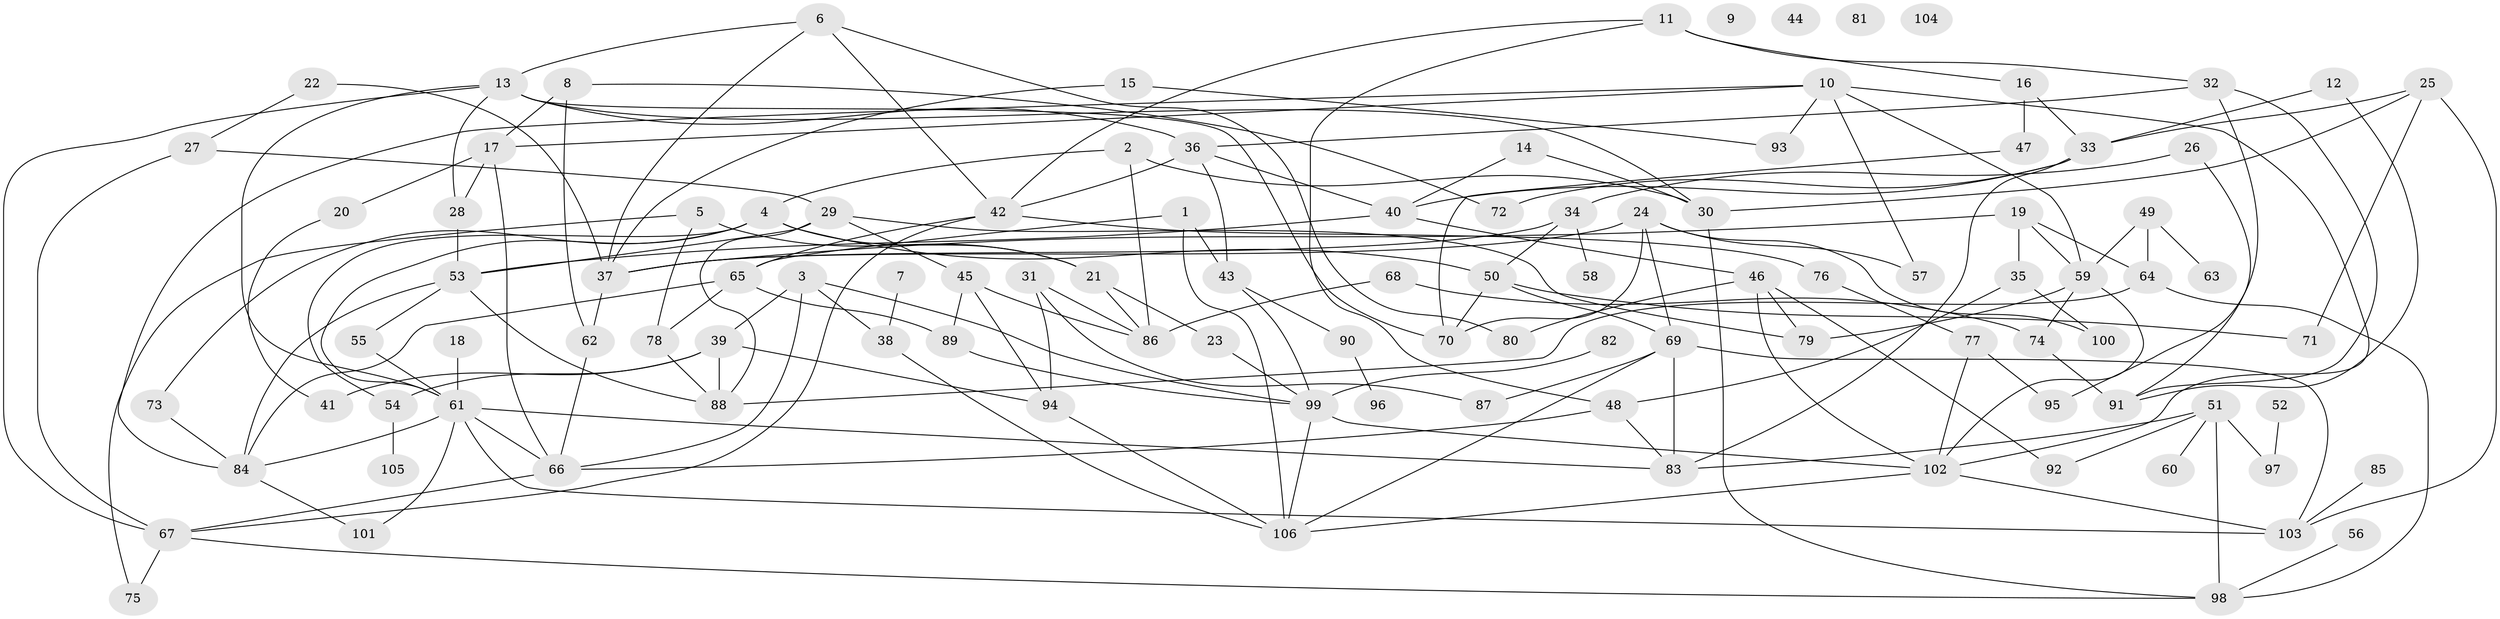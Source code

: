 // Generated by graph-tools (version 1.1) at 2025/49/03/09/25 03:49:09]
// undirected, 106 vertices, 180 edges
graph export_dot {
graph [start="1"]
  node [color=gray90,style=filled];
  1;
  2;
  3;
  4;
  5;
  6;
  7;
  8;
  9;
  10;
  11;
  12;
  13;
  14;
  15;
  16;
  17;
  18;
  19;
  20;
  21;
  22;
  23;
  24;
  25;
  26;
  27;
  28;
  29;
  30;
  31;
  32;
  33;
  34;
  35;
  36;
  37;
  38;
  39;
  40;
  41;
  42;
  43;
  44;
  45;
  46;
  47;
  48;
  49;
  50;
  51;
  52;
  53;
  54;
  55;
  56;
  57;
  58;
  59;
  60;
  61;
  62;
  63;
  64;
  65;
  66;
  67;
  68;
  69;
  70;
  71;
  72;
  73;
  74;
  75;
  76;
  77;
  78;
  79;
  80;
  81;
  82;
  83;
  84;
  85;
  86;
  87;
  88;
  89;
  90;
  91;
  92;
  93;
  94;
  95;
  96;
  97;
  98;
  99;
  100;
  101;
  102;
  103;
  104;
  105;
  106;
  1 -- 43;
  1 -- 65;
  1 -- 106;
  2 -- 4;
  2 -- 30;
  2 -- 86;
  3 -- 38;
  3 -- 39;
  3 -- 66;
  3 -- 99;
  4 -- 21;
  4 -- 50;
  4 -- 54;
  4 -- 61;
  4 -- 73;
  5 -- 21;
  5 -- 75;
  5 -- 78;
  6 -- 13;
  6 -- 37;
  6 -- 42;
  6 -- 80;
  7 -- 38;
  8 -- 17;
  8 -- 62;
  8 -- 72;
  10 -- 17;
  10 -- 57;
  10 -- 59;
  10 -- 84;
  10 -- 93;
  10 -- 102;
  11 -- 16;
  11 -- 32;
  11 -- 42;
  11 -- 48;
  12 -- 33;
  12 -- 91;
  13 -- 28;
  13 -- 30;
  13 -- 36;
  13 -- 61;
  13 -- 67;
  13 -- 70;
  14 -- 30;
  14 -- 40;
  15 -- 37;
  15 -- 93;
  16 -- 33;
  16 -- 47;
  17 -- 20;
  17 -- 28;
  17 -- 66;
  18 -- 61;
  19 -- 35;
  19 -- 37;
  19 -- 59;
  19 -- 64;
  20 -- 41;
  21 -- 23;
  21 -- 86;
  22 -- 27;
  22 -- 37;
  23 -- 99;
  24 -- 37;
  24 -- 57;
  24 -- 69;
  24 -- 70;
  24 -- 100;
  25 -- 30;
  25 -- 33;
  25 -- 71;
  25 -- 103;
  26 -- 34;
  26 -- 91;
  27 -- 29;
  27 -- 67;
  28 -- 53;
  29 -- 45;
  29 -- 53;
  29 -- 79;
  29 -- 88;
  30 -- 98;
  31 -- 86;
  31 -- 87;
  31 -- 94;
  32 -- 36;
  32 -- 91;
  32 -- 95;
  33 -- 40;
  33 -- 72;
  33 -- 83;
  34 -- 37;
  34 -- 50;
  34 -- 58;
  35 -- 48;
  35 -- 100;
  36 -- 40;
  36 -- 42;
  36 -- 43;
  37 -- 62;
  38 -- 106;
  39 -- 41;
  39 -- 54;
  39 -- 88;
  39 -- 94;
  40 -- 46;
  40 -- 53;
  42 -- 65;
  42 -- 67;
  42 -- 76;
  43 -- 90;
  43 -- 99;
  45 -- 86;
  45 -- 89;
  45 -- 94;
  46 -- 79;
  46 -- 80;
  46 -- 92;
  46 -- 102;
  47 -- 70;
  48 -- 66;
  48 -- 83;
  49 -- 59;
  49 -- 63;
  49 -- 64;
  50 -- 69;
  50 -- 70;
  50 -- 71;
  51 -- 60;
  51 -- 83;
  51 -- 92;
  51 -- 97;
  51 -- 98;
  52 -- 97;
  53 -- 55;
  53 -- 84;
  53 -- 88;
  54 -- 105;
  55 -- 61;
  56 -- 98;
  59 -- 74;
  59 -- 79;
  59 -- 102;
  61 -- 66;
  61 -- 83;
  61 -- 84;
  61 -- 101;
  61 -- 103;
  62 -- 66;
  64 -- 88;
  64 -- 98;
  65 -- 78;
  65 -- 84;
  65 -- 89;
  66 -- 67;
  67 -- 75;
  67 -- 98;
  68 -- 74;
  68 -- 86;
  69 -- 83;
  69 -- 87;
  69 -- 103;
  69 -- 106;
  73 -- 84;
  74 -- 91;
  76 -- 77;
  77 -- 95;
  77 -- 102;
  78 -- 88;
  82 -- 99;
  84 -- 101;
  85 -- 103;
  89 -- 99;
  90 -- 96;
  94 -- 106;
  99 -- 102;
  99 -- 106;
  102 -- 103;
  102 -- 106;
}
